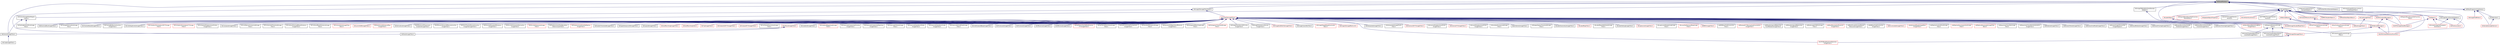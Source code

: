 digraph "itkSmartPointer.h"
{
 // LATEX_PDF_SIZE
  edge [fontname="Helvetica",fontsize="10",labelfontname="Helvetica",labelfontsize="10"];
  node [fontname="Helvetica",fontsize="10",shape=record];
  Node1 [label="itkSmartPointer.h",height=0.2,width=0.4,color="black", fillcolor="grey75", style="filled", fontcolor="black",tooltip=" "];
  Node1 -> Node2 [dir="back",color="midnightblue",fontsize="10",style="solid",fontname="Helvetica"];
  Node2 [label="itkExtractImageFilter.h",height=0.2,width=0.4,color="black", fillcolor="white", style="filled",URL="$itkExtractImageFilter_8h.html",tooltip=" "];
  Node2 -> Node3 [dir="back",color="midnightblue",fontsize="10",style="solid",fontname="Helvetica"];
  Node3 [label="itkCropImageFilter.h",height=0.2,width=0.4,color="black", fillcolor="white", style="filled",URL="$itkCropImageFilter_8h.html",tooltip=" "];
  Node1 -> Node4 [dir="back",color="midnightblue",fontsize="10",style="solid",fontname="Helvetica"];
  Node4 [label="itkImageToImageFilterDetail.h",height=0.2,width=0.4,color="black", fillcolor="white", style="filled",URL="$itkImageToImageFilterDetail_8h.html",tooltip=" "];
  Node4 -> Node5 [dir="back",color="midnightblue",fontsize="10",style="solid",fontname="Helvetica"];
  Node5 [label="itkExtractImageFilterRegion\lCopier.h",height=0.2,width=0.4,color="black", fillcolor="white", style="filled",URL="$itkExtractImageFilterRegionCopier_8h.html",tooltip=" "];
  Node5 -> Node2 [dir="back",color="midnightblue",fontsize="10",style="solid",fontname="Helvetica"];
  Node5 -> Node6 [dir="back",color="midnightblue",fontsize="10",style="solid",fontname="Helvetica"];
  Node6 [label="itkTestingExtractSliceImage\lFilter.h",height=0.2,width=0.4,color="black", fillcolor="white", style="filled",URL="$itkTestingExtractSliceImageFilter_8h.html",tooltip=" "];
  Node4 -> Node7 [dir="back",color="midnightblue",fontsize="10",style="solid",fontname="Helvetica"];
  Node7 [label="itkImageToImageFilter.h",height=0.2,width=0.4,color="red", fillcolor="white", style="filled",URL="$itkImageToImageFilter_8h.html",tooltip=" "];
  Node7 -> Node8 [dir="back",color="midnightblue",fontsize="10",style="solid",fontname="Helvetica"];
  Node8 [label="itkAccumulateImageFilter.h",height=0.2,width=0.4,color="red", fillcolor="white", style="filled",URL="$itkAccumulateImageFilter_8h.html",tooltip=" "];
  Node7 -> Node10 [dir="back",color="midnightblue",fontsize="10",style="solid",fontname="Helvetica"];
  Node10 [label="itkAttributeMorphologyBase\lImageFilter.h",height=0.2,width=0.4,color="red", fillcolor="white", style="filled",URL="$itkAttributeMorphologyBaseImageFilter_8h.html",tooltip=" "];
  Node7 -> Node13 [dir="back",color="midnightblue",fontsize="10",style="solid",fontname="Helvetica"];
  Node13 [label="itkBSplineControlPointImage\lFilter.h",height=0.2,width=0.4,color="black", fillcolor="white", style="filled",URL="$itkBSplineControlPointImageFilter_8h.html",tooltip=" "];
  Node7 -> Node14 [dir="back",color="midnightblue",fontsize="10",style="solid",fontname="Helvetica"];
  Node14 [label="itkBSplineDecompositionImage\lFilter.h",height=0.2,width=0.4,color="red", fillcolor="white", style="filled",URL="$itkBSplineDecompositionImageFilter_8h.html",tooltip=" "];
  Node7 -> Node39 [dir="back",color="midnightblue",fontsize="10",style="solid",fontname="Helvetica"];
  Node39 [label="itkBSplineResampleImageFilter\lBase.h",height=0.2,width=0.4,color="red", fillcolor="white", style="filled",URL="$itkBSplineResampleImageFilterBase_8h.html",tooltip=" "];
  Node7 -> Node45 [dir="back",color="midnightblue",fontsize="10",style="solid",fontname="Helvetica"];
  Node45 [label="itkBayesianClassifierImage\lFilter.h",height=0.2,width=0.4,color="black", fillcolor="white", style="filled",URL="$itkBayesianClassifierImageFilter_8h.html",tooltip=" "];
  Node7 -> Node46 [dir="back",color="midnightblue",fontsize="10",style="solid",fontname="Helvetica"];
  Node46 [label="itkBayesianClassifierInitialization\lImageFilter.h",height=0.2,width=0.4,color="black", fillcolor="white", style="filled",URL="$itkBayesianClassifierInitializationImageFilter_8h.html",tooltip=" "];
  Node7 -> Node47 [dir="back",color="midnightblue",fontsize="10",style="solid",fontname="Helvetica"];
  Node47 [label="itkBilateralImageFilter.h",height=0.2,width=0.4,color="black", fillcolor="white", style="filled",URL="$itkBilateralImageFilter_8h.html",tooltip=" "];
  Node7 -> Node48 [dir="back",color="midnightblue",fontsize="10",style="solid",fontname="Helvetica"];
  Node48 [label="itkBinaryFillholeImageFilter.h",height=0.2,width=0.4,color="black", fillcolor="white", style="filled",URL="$itkBinaryFillholeImageFilter_8h.html",tooltip=" "];
  Node7 -> Node49 [dir="back",color="midnightblue",fontsize="10",style="solid",fontname="Helvetica"];
  Node49 [label="itkBinaryGrindPeakImageFilter.h",height=0.2,width=0.4,color="black", fillcolor="white", style="filled",URL="$itkBinaryGrindPeakImageFilter_8h.html",tooltip=" "];
  Node7 -> Node50 [dir="back",color="midnightblue",fontsize="10",style="solid",fontname="Helvetica"];
  Node50 [label="itkBinaryImageToLevelSet\lImageAdaptor.h",height=0.2,width=0.4,color="black", fillcolor="white", style="filled",URL="$itkBinaryImageToLevelSetImageAdaptor_8h.html",tooltip=" "];
  Node7 -> Node51 [dir="back",color="midnightblue",fontsize="10",style="solid",fontname="Helvetica"];
  Node51 [label="itkBinaryMedianImageFilter.h",height=0.2,width=0.4,color="black", fillcolor="white", style="filled",URL="$itkBinaryMedianImageFilter_8h.html",tooltip=" "];
  Node7 -> Node52 [dir="back",color="midnightblue",fontsize="10",style="solid",fontname="Helvetica"];
  Node52 [label="itkBinaryPruningImageFilter.h",height=0.2,width=0.4,color="black", fillcolor="white", style="filled",URL="$itkBinaryPruningImageFilter_8h.html",tooltip=" "];
  Node7 -> Node53 [dir="back",color="midnightblue",fontsize="10",style="solid",fontname="Helvetica"];
  Node53 [label="itkBinaryReconstructionBy\lDilationImageFilter.h",height=0.2,width=0.4,color="black", fillcolor="white", style="filled",URL="$itkBinaryReconstructionByDilationImageFilter_8h.html",tooltip=" "];
  Node7 -> Node54 [dir="back",color="midnightblue",fontsize="10",style="solid",fontname="Helvetica"];
  Node54 [label="itkBinaryReconstructionBy\lErosionImageFilter.h",height=0.2,width=0.4,color="black", fillcolor="white", style="filled",URL="$itkBinaryReconstructionByErosionImageFilter_8h.html",tooltip=" "];
  Node7 -> Node55 [dir="back",color="midnightblue",fontsize="10",style="solid",fontname="Helvetica"];
  Node55 [label="itkBinaryThinningImageFilter.h",height=0.2,width=0.4,color="black", fillcolor="white", style="filled",URL="$itkBinaryThinningImageFilter_8h.html",tooltip=" "];
  Node7 -> Node56 [dir="back",color="midnightblue",fontsize="10",style="solid",fontname="Helvetica"];
  Node56 [label="itkBinomialBlurImageFilter.h",height=0.2,width=0.4,color="black", fillcolor="white", style="filled",URL="$itkBinomialBlurImageFilter_8h.html",tooltip=" "];
  Node7 -> Node57 [dir="back",color="midnightblue",fontsize="10",style="solid",fontname="Helvetica"];
  Node57 [label="itkBoxImageFilter.h",height=0.2,width=0.4,color="red", fillcolor="white", style="filled",URL="$itkBoxImageFilter_8h.html",tooltip=" "];
  Node7 -> Node109 [dir="back",color="midnightblue",fontsize="10",style="solid",fontname="Helvetica"];
  Node109 [label="itkChangeInformationImage\lFilter.h",height=0.2,width=0.4,color="black", fillcolor="white", style="filled",URL="$itkChangeInformationImageFilter_8h.html",tooltip=" "];
  Node7 -> Node110 [dir="back",color="midnightblue",fontsize="10",style="solid",fontname="Helvetica"];
  Node110 [label="itkCheckerBoardImageFilter.h",height=0.2,width=0.4,color="black", fillcolor="white", style="filled",URL="$itkCheckerBoardImageFilter_8h.html",tooltip=" "];
  Node7 -> Node111 [dir="back",color="midnightblue",fontsize="10",style="solid",fontname="Helvetica"];
  Node111 [label="itkClosingByReconstruction\lImageFilter.h",height=0.2,width=0.4,color="black", fillcolor="white", style="filled",URL="$itkClosingByReconstructionImageFilter_8h.html",tooltip=" "];
  Node7 -> Node112 [dir="back",color="midnightblue",fontsize="10",style="solid",fontname="Helvetica"];
  Node112 [label="itkCollidingFrontsImageFilter.h",height=0.2,width=0.4,color="black", fillcolor="white", style="filled",URL="$itkCollidingFrontsImageFilter_8h.html",tooltip=" "];
  Node7 -> Node113 [dir="back",color="midnightblue",fontsize="10",style="solid",fontname="Helvetica"];
  Node113 [label="itkComplexToComplex1DFFTImage\lFilter.h",height=0.2,width=0.4,color="red", fillcolor="white", style="filled",URL="$itkComplexToComplex1DFFTImageFilter_8h.html",tooltip=" "];
  Node7 -> Node116 [dir="back",color="midnightblue",fontsize="10",style="solid",fontname="Helvetica"];
  Node116 [label="itkComplexToComplexFFTImage\lFilter.h",height=0.2,width=0.4,color="red", fillcolor="white", style="filled",URL="$itkComplexToComplexFFTImageFilter_8h.html",tooltip=" "];
  Node7 -> Node119 [dir="back",color="midnightblue",fontsize="10",style="solid",fontname="Helvetica"];
  Node119 [label="itkComposeDisplacementFields\lImageFilter.h",height=0.2,width=0.4,color="black", fillcolor="white", style="filled",URL="$itkComposeDisplacementFieldsImageFilter_8h.html",tooltip=" "];
  Node7 -> Node120 [dir="back",color="midnightblue",fontsize="10",style="solid",fontname="Helvetica"];
  Node120 [label="itkComposeImageFilter.h",height=0.2,width=0.4,color="black", fillcolor="white", style="filled",URL="$itkComposeImageFilter_8h.html",tooltip=" "];
  Node7 -> Node121 [dir="back",color="midnightblue",fontsize="10",style="solid",fontname="Helvetica"];
  Node121 [label="itkConfidenceConnectedImage\lFilter.h",height=0.2,width=0.4,color="black", fillcolor="white", style="filled",URL="$itkConfidenceConnectedImageFilter_8h.html",tooltip=" "];
  Node7 -> Node122 [dir="back",color="midnightblue",fontsize="10",style="solid",fontname="Helvetica"];
  Node122 [label="itkConnectedThresholdImage\lFilter.h",height=0.2,width=0.4,color="black", fillcolor="white", style="filled",URL="$itkConnectedThresholdImageFilter_8h.html",tooltip=" "];
  Node7 -> Node123 [dir="back",color="midnightblue",fontsize="10",style="solid",fontname="Helvetica"];
  Node123 [label="itkContourDirectedMeanDistance\lImageFilter.h",height=0.2,width=0.4,color="black", fillcolor="white", style="filled",URL="$itkContourDirectedMeanDistanceImageFilter_8h.html",tooltip=" "];
  Node7 -> Node124 [dir="back",color="midnightblue",fontsize="10",style="solid",fontname="Helvetica"];
  Node124 [label="itkContourMeanDistanceImage\lFilter.h",height=0.2,width=0.4,color="black", fillcolor="white", style="filled",URL="$itkContourMeanDistanceImageFilter_8h.html",tooltip=" "];
  Node7 -> Node125 [dir="back",color="midnightblue",fontsize="10",style="solid",fontname="Helvetica"];
  Node125 [label="itkConvolutionImageFilter\lBase.h",height=0.2,width=0.4,color="red", fillcolor="white", style="filled",URL="$itkConvolutionImageFilterBase_8h.html",tooltip=" "];
  Node7 -> Node139 [dir="back",color="midnightblue",fontsize="10",style="solid",fontname="Helvetica"];
  Node139 [label="itkCyclicShiftImageFilter.h",height=0.2,width=0.4,color="red", fillcolor="white", style="filled",URL="$itkCyclicShiftImageFilter_8h.html",tooltip=" "];
  Node7 -> Node141 [dir="back",color="midnightblue",fontsize="10",style="solid",fontname="Helvetica"];
  Node141 [label="itkDanielssonDistanceMap\lImageFilter.h",height=0.2,width=0.4,color="red", fillcolor="white", style="filled",URL="$itkDanielssonDistanceMapImageFilter_8h.html",tooltip=" "];
  Node7 -> Node145 [dir="back",color="midnightblue",fontsize="10",style="solid",fontname="Helvetica"];
  Node145 [label="itkDerivativeImageFilter.h",height=0.2,width=0.4,color="black", fillcolor="white", style="filled",URL="$itkDerivativeImageFilter_8h.html",tooltip=" "];
  Node7 -> Node146 [dir="back",color="midnightblue",fontsize="10",style="solid",fontname="Helvetica"];
  Node146 [label="itkDifferenceOfGaussians\lGradientImageFilter.h",height=0.2,width=0.4,color="black", fillcolor="white", style="filled",URL="$itkDifferenceOfGaussiansGradientImageFilter_8h.html",tooltip=" "];
  Node7 -> Node147 [dir="back",color="midnightblue",fontsize="10",style="solid",fontname="Helvetica"];
  Node147 [label="itkDiffusionTensor3DReconstruction\lImageFilter.h",height=0.2,width=0.4,color="black", fillcolor="white", style="filled",URL="$itkDiffusionTensor3DReconstructionImageFilter_8h.html",tooltip=" "];
  Node7 -> Node18 [dir="back",color="midnightblue",fontsize="10",style="solid",fontname="Helvetica"];
  Node18 [label="itkDirectFourierReconstruction\lImageToImageFilter.h",height=0.2,width=0.4,color="black", fillcolor="white", style="filled",URL="$itkDirectFourierReconstructionImageToImageFilter_8h.html",tooltip=" "];
  Node7 -> Node148 [dir="back",color="midnightblue",fontsize="10",style="solid",fontname="Helvetica"];
  Node148 [label="itkDirectedHausdorffDistance\lImageFilter.h",height=0.2,width=0.4,color="black", fillcolor="white", style="filled",URL="$itkDirectedHausdorffDistanceImageFilter_8h.html",tooltip=" "];
  Node7 -> Node149 [dir="back",color="midnightblue",fontsize="10",style="solid",fontname="Helvetica"];
  Node149 [label="itkDiscreteGaussianDerivative\lImageFilter.h",height=0.2,width=0.4,color="black", fillcolor="white", style="filled",URL="$itkDiscreteGaussianDerivativeImageFilter_8h.html",tooltip=" "];
  Node7 -> Node150 [dir="back",color="midnightblue",fontsize="10",style="solid",fontname="Helvetica"];
  Node150 [label="itkDiscreteGaussianImage\lFilter.h",height=0.2,width=0.4,color="red", fillcolor="white", style="filled",URL="$itkDiscreteGaussianImageFilter_8h.html",tooltip=" "];
  Node7 -> Node153 [dir="back",color="midnightblue",fontsize="10",style="solid",fontname="Helvetica"];
  Node153 [label="itkDisplacementFieldJacobian\lDeterminantFilter.h",height=0.2,width=0.4,color="black", fillcolor="white", style="filled",URL="$itkDisplacementFieldJacobianDeterminantFilter_8h.html",tooltip=" "];
  Node7 -> Node154 [dir="back",color="midnightblue",fontsize="10",style="solid",fontname="Helvetica"];
  Node154 [label="itkDisplacementFieldToBSpline\lImageFilter.h",height=0.2,width=0.4,color="red", fillcolor="white", style="filled",URL="$itkDisplacementFieldToBSplineImageFilter_8h.html",tooltip=" "];
  Node7 -> Node158 [dir="back",color="midnightblue",fontsize="10",style="solid",fontname="Helvetica"];
  Node158 [label="itkDoubleThresholdImageFilter.h",height=0.2,width=0.4,color="black", fillcolor="white", style="filled",URL="$itkDoubleThresholdImageFilter_8h.html",tooltip=" "];
  Node7 -> Node159 [dir="back",color="midnightblue",fontsize="10",style="solid",fontname="Helvetica"];
  Node159 [label="itkEigenAnalysis2DImageFilter.h",height=0.2,width=0.4,color="black", fillcolor="white", style="filled",URL="$itkEigenAnalysis2DImageFilter_8h.html",tooltip=" "];
  Node7 -> Node160 [dir="back",color="midnightblue",fontsize="10",style="solid",fontname="Helvetica"];
  Node160 [label="itkExpandImageFilter.h",height=0.2,width=0.4,color="black", fillcolor="white", style="filled",URL="$itkExpandImageFilter_8h.html",tooltip=" "];
  Node7 -> Node161 [dir="back",color="midnightblue",fontsize="10",style="solid",fontname="Helvetica"];
  Node161 [label="itkFastChamferDistanceImage\lFilter.h",height=0.2,width=0.4,color="red", fillcolor="white", style="filled",URL="$itkFastChamferDistanceImageFilter_8h.html",tooltip=" "];
  Node7 -> Node166 [dir="back",color="midnightblue",fontsize="10",style="solid",fontname="Helvetica"];
  Node166 [label="itkFastMarchingImageFilter.h",height=0.2,width=0.4,color="red", fillcolor="white", style="filled",URL="$itkFastMarchingImageFilter_8h.html",tooltip=" "];
  Node7 -> Node172 [dir="back",color="midnightblue",fontsize="10",style="solid",fontname="Helvetica"];
  Node172 [label="itkFastMarchingTraits.h",height=0.2,width=0.4,color="red", fillcolor="white", style="filled",URL="$itkFastMarchingTraits_8h.html",tooltip=" "];
  Node7 -> Node183 [dir="back",color="midnightblue",fontsize="10",style="solid",fontname="Helvetica"];
  Node183 [label="itkFlipImageFilter.h",height=0.2,width=0.4,color="red", fillcolor="white", style="filled",URL="$itkFlipImageFilter_8h.html",tooltip=" "];
  Node7 -> Node185 [dir="back",color="midnightblue",fontsize="10",style="solid",fontname="Helvetica"];
  Node185 [label="itkForward1DFFTImageFilter.h",height=0.2,width=0.4,color="red", fillcolor="white", style="filled",URL="$itkForward1DFFTImageFilter_8h.html",tooltip=" "];
  Node7 -> Node188 [dir="back",color="midnightblue",fontsize="10",style="solid",fontname="Helvetica"];
  Node188 [label="itkForwardFFTImageFilter.h",height=0.2,width=0.4,color="red", fillcolor="white", style="filled",URL="$itkForwardFFTImageFilter_8h.html",tooltip=" "];
  Node7 -> Node191 [dir="back",color="midnightblue",fontsize="10",style="solid",fontname="Helvetica"];
  Node191 [label="itkFullToHalfHermitianImage\lFilter.h",height=0.2,width=0.4,color="black", fillcolor="white", style="filled",URL="$itkFullToHalfHermitianImageFilter_8h.html",tooltip=" "];
  Node7 -> Node192 [dir="back",color="midnightblue",fontsize="10",style="solid",fontname="Helvetica"];
  Node192 [label="itkGPUImageToImageFilter.h",height=0.2,width=0.4,color="red", fillcolor="white", style="filled",URL="$itkGPUImageToImageFilter_8h.html",tooltip=" "];
  Node192 -> Node204 [dir="back",color="midnightblue",fontsize="10",style="solid",fontname="Helvetica"];
  Node204 [label="itkGPUNeighborhoodOperator\lImageFilter.h",height=0.2,width=0.4,color="red", fillcolor="white", style="filled",URL="$itkGPUNeighborhoodOperatorImageFilter_8h.html",tooltip=" "];
  Node7 -> Node204 [dir="back",color="midnightblue",fontsize="10",style="solid",fontname="Helvetica"];
  Node7 -> Node205 [dir="back",color="midnightblue",fontsize="10",style="solid",fontname="Helvetica"];
  Node205 [label="itkGradientImageFilter.h",height=0.2,width=0.4,color="black", fillcolor="white", style="filled",URL="$itkGradientImageFilter_8h.html",tooltip=" "];
  Node7 -> Node206 [dir="back",color="midnightblue",fontsize="10",style="solid",fontname="Helvetica"];
  Node206 [label="itkGradientMagnitudeImage\lFilter.h",height=0.2,width=0.4,color="red", fillcolor="white", style="filled",URL="$itkGradientMagnitudeImageFilter_8h.html",tooltip=" "];
  Node7 -> Node208 [dir="back",color="midnightblue",fontsize="10",style="solid",fontname="Helvetica"];
  Node208 [label="itkGrayscaleConnectedClosing\lImageFilter.h",height=0.2,width=0.4,color="black", fillcolor="white", style="filled",URL="$itkGrayscaleConnectedClosingImageFilter_8h.html",tooltip=" "];
  Node7 -> Node209 [dir="back",color="midnightblue",fontsize="10",style="solid",fontname="Helvetica"];
  Node209 [label="itkGrayscaleConnectedOpening\lImageFilter.h",height=0.2,width=0.4,color="black", fillcolor="white", style="filled",URL="$itkGrayscaleConnectedOpeningImageFilter_8h.html",tooltip=" "];
  Node7 -> Node210 [dir="back",color="midnightblue",fontsize="10",style="solid",fontname="Helvetica"];
  Node210 [label="itkGrayscaleFillholeImage\lFilter.h",height=0.2,width=0.4,color="black", fillcolor="white", style="filled",URL="$itkGrayscaleFillholeImageFilter_8h.html",tooltip=" "];
  Node7 -> Node211 [dir="back",color="midnightblue",fontsize="10",style="solid",fontname="Helvetica"];
  Node211 [label="itkGrayscaleGeodesicDilate\lImageFilter.h",height=0.2,width=0.4,color="black", fillcolor="white", style="filled",URL="$itkGrayscaleGeodesicDilateImageFilter_8h.html",tooltip=" "];
  Node7 -> Node212 [dir="back",color="midnightblue",fontsize="10",style="solid",fontname="Helvetica"];
  Node212 [label="itkGrayscaleGeodesicErode\lImageFilter.h",height=0.2,width=0.4,color="black", fillcolor="white", style="filled",URL="$itkGrayscaleGeodesicErodeImageFilter_8h.html",tooltip=" "];
  Node7 -> Node213 [dir="back",color="midnightblue",fontsize="10",style="solid",fontname="Helvetica"];
  Node213 [label="itkGrayscaleGrindPeakImage\lFilter.h",height=0.2,width=0.4,color="black", fillcolor="white", style="filled",URL="$itkGrayscaleGrindPeakImageFilter_8h.html",tooltip=" "];
  Node7 -> Node214 [dir="back",color="midnightblue",fontsize="10",style="solid",fontname="Helvetica"];
  Node214 [label="itkGridForwardWarpImageFilter.h",height=0.2,width=0.4,color="black", fillcolor="white", style="filled",URL="$itkGridForwardWarpImageFilter_8h.html",tooltip=" "];
  Node7 -> Node215 [dir="back",color="midnightblue",fontsize="10",style="solid",fontname="Helvetica"];
  Node215 [label="itkHConcaveImageFilter.h",height=0.2,width=0.4,color="black", fillcolor="white", style="filled",URL="$itkHConcaveImageFilter_8h.html",tooltip=" "];
  Node7 -> Node216 [dir="back",color="midnightblue",fontsize="10",style="solid",fontname="Helvetica"];
  Node216 [label="itkHConvexImageFilter.h",height=0.2,width=0.4,color="black", fillcolor="white", style="filled",URL="$itkHConvexImageFilter_8h.html",tooltip=" "];
  Node7 -> Node217 [dir="back",color="midnightblue",fontsize="10",style="solid",fontname="Helvetica"];
  Node217 [label="itkHMaximaImageFilter.h",height=0.2,width=0.4,color="black", fillcolor="white", style="filled",URL="$itkHMaximaImageFilter_8h.html",tooltip=" "];
  Node7 -> Node218 [dir="back",color="midnightblue",fontsize="10",style="solid",fontname="Helvetica"];
  Node218 [label="itkHMinimaImageFilter.h",height=0.2,width=0.4,color="black", fillcolor="white", style="filled",URL="$itkHMinimaImageFilter_8h.html",tooltip=" "];
  Node7 -> Node219 [dir="back",color="midnightblue",fontsize="10",style="solid",fontname="Helvetica"];
  Node219 [label="itkHalfHermitianToRealInverse\lFFTImageFilter.h",height=0.2,width=0.4,color="red", fillcolor="white", style="filled",URL="$itkHalfHermitianToRealInverseFFTImageFilter_8h.html",tooltip=" "];
  Node7 -> Node222 [dir="back",color="midnightblue",fontsize="10",style="solid",fontname="Helvetica"];
  Node222 [label="itkHalfToFullHermitianImage\lFilter.h",height=0.2,width=0.4,color="black", fillcolor="white", style="filled",URL="$itkHalfToFullHermitianImageFilter_8h.html",tooltip=" "];
  Node7 -> Node223 [dir="back",color="midnightblue",fontsize="10",style="solid",fontname="Helvetica"];
  Node223 [label="itkHardConnectedComponent\lImageFilter.h",height=0.2,width=0.4,color="black", fillcolor="white", style="filled",URL="$itkHardConnectedComponentImageFilter_8h.html",tooltip=" "];
  Node7 -> Node224 [dir="back",color="midnightblue",fontsize="10",style="solid",fontname="Helvetica"];
  Node224 [label="itkHausdorffDistanceImage\lFilter.h",height=0.2,width=0.4,color="black", fillcolor="white", style="filled",URL="$itkHausdorffDistanceImageFilter_8h.html",tooltip=" "];
  Node7 -> Node225 [dir="back",color="midnightblue",fontsize="10",style="solid",fontname="Helvetica"];
  Node225 [label="itkHessianToObjectnessMeasure\lImageFilter.h",height=0.2,width=0.4,color="black", fillcolor="white", style="filled",URL="$itkHessianToObjectnessMeasureImageFilter_8h.html",tooltip=" "];
  Node7 -> Node226 [dir="back",color="midnightblue",fontsize="10",style="solid",fontname="Helvetica"];
  Node226 [label="itkHistogramMatchingImage\lFilter.h",height=0.2,width=0.4,color="black", fillcolor="white", style="filled",URL="$itkHistogramMatchingImageFilter_8h.html",tooltip=" "];
  Node7 -> Node227 [dir="back",color="midnightblue",fontsize="10",style="solid",fontname="Helvetica"];
  Node227 [label="itkHistogramThresholdImage\lFilter.h",height=0.2,width=0.4,color="red", fillcolor="white", style="filled",URL="$itkHistogramThresholdImageFilter_8h.html",tooltip=" "];
  Node7 -> Node240 [dir="back",color="midnightblue",fontsize="10",style="solid",fontname="Helvetica"];
  Node240 [label="itkHoughTransform2DCircles\lImageFilter.h",height=0.2,width=0.4,color="black", fillcolor="white", style="filled",URL="$itkHoughTransform2DCirclesImageFilter_8h.html",tooltip=" "];
  Node7 -> Node241 [dir="back",color="midnightblue",fontsize="10",style="solid",fontname="Helvetica"];
  Node241 [label="itkHoughTransform2DLines\lImageFilter.h",height=0.2,width=0.4,color="black", fillcolor="white", style="filled",URL="$itkHoughTransform2DLinesImageFilter_8h.html",tooltip=" "];
  Node7 -> Node242 [dir="back",color="midnightblue",fontsize="10",style="solid",fontname="Helvetica"];
  Node242 [label="itkImageAndPathToImageFilter.h",height=0.2,width=0.4,color="red", fillcolor="white", style="filled",URL="$itkImageAndPathToImageFilter_8h.html",tooltip=" "];
  Node7 -> Node244 [dir="back",color="midnightblue",fontsize="10",style="solid",fontname="Helvetica"];
  Node244 [label="itkImageClassifierFilter.h",height=0.2,width=0.4,color="black", fillcolor="white", style="filled",URL="$itkImageClassifierFilter_8h.html",tooltip=" "];
  Node7 -> Node245 [dir="back",color="midnightblue",fontsize="10",style="solid",fontname="Helvetica"];
  Node245 [label="itkImageShapeModelEstimator\lBase.h",height=0.2,width=0.4,color="red", fillcolor="white", style="filled",URL="$itkImageShapeModelEstimatorBase_8h.html",tooltip=" "];
  Node7 -> Node248 [dir="back",color="midnightblue",fontsize="10",style="solid",fontname="Helvetica"];
  Node248 [label="itkImageToImageMetricv4.h",height=0.2,width=0.4,color="red", fillcolor="white", style="filled",URL="$itkImageToImageMetricv4_8h.html",tooltip=" "];
  Node7 -> Node259 [dir="back",color="midnightblue",fontsize="10",style="solid",fontname="Helvetica"];
  Node259 [label="itkInPlaceImageFilter.h",height=0.2,width=0.4,color="red", fillcolor="white", style="filled",URL="$itkInPlaceImageFilter_8h.html",tooltip=" "];
  Node259 -> Node2 [dir="back",color="midnightblue",fontsize="10",style="solid",fontname="Helvetica"];
  Node259 -> Node340 [dir="back",color="midnightblue",fontsize="10",style="solid",fontname="Helvetica"];
  Node340 [label="itkPasteImageFilter.h",height=0.2,width=0.4,color="black", fillcolor="white", style="filled",URL="$itkPasteImageFilter_8h.html",tooltip=" "];
  Node7 -> Node434 [dir="back",color="midnightblue",fontsize="10",style="solid",fontname="Helvetica"];
  Node434 [label="itkInterpolateImageFilter.h",height=0.2,width=0.4,color="black", fillcolor="white", style="filled",URL="$itkInterpolateImageFilter_8h.html",tooltip=" "];
  Node7 -> Node38 [dir="back",color="midnightblue",fontsize="10",style="solid",fontname="Helvetica"];
  Node38 [label="itkInterpolateImagePoints\lFilter.h",height=0.2,width=0.4,color="black", fillcolor="white", style="filled",URL="$itkInterpolateImagePointsFilter_8h.html",tooltip=" "];
  Node7 -> Node435 [dir="back",color="midnightblue",fontsize="10",style="solid",fontname="Helvetica"];
  Node435 [label="itkInverse1DFFTImageFilter.h",height=0.2,width=0.4,color="red", fillcolor="white", style="filled",URL="$itkInverse1DFFTImageFilter_8h.html",tooltip=" "];
  Node7 -> Node438 [dir="back",color="midnightblue",fontsize="10",style="solid",fontname="Helvetica"];
  Node438 [label="itkInverseDisplacementField\lImageFilter.h",height=0.2,width=0.4,color="black", fillcolor="white", style="filled",URL="$itkInverseDisplacementFieldImageFilter_8h.html",tooltip=" "];
  Node7 -> Node439 [dir="back",color="midnightblue",fontsize="10",style="solid",fontname="Helvetica"];
  Node439 [label="itkInverseFFTImageFilter.h",height=0.2,width=0.4,color="red", fillcolor="white", style="filled",URL="$itkInverseFFTImageFilter_8h.html",tooltip=" "];
  Node7 -> Node442 [dir="back",color="midnightblue",fontsize="10",style="solid",fontname="Helvetica"];
  Node442 [label="itkInvertDisplacementField\lImageFilter.h",height=0.2,width=0.4,color="black", fillcolor="white", style="filled",URL="$itkInvertDisplacementFieldImageFilter_8h.html",tooltip=" "];
  Node7 -> Node443 [dir="back",color="midnightblue",fontsize="10",style="solid",fontname="Helvetica"];
  Node443 [label="itkIsoContourDistanceImage\lFilter.h",height=0.2,width=0.4,color="red", fillcolor="white", style="filled",URL="$itkIsoContourDistanceImageFilter_8h.html",tooltip=" "];
  Node7 -> Node444 [dir="back",color="midnightblue",fontsize="10",style="solid",fontname="Helvetica"];
  Node444 [label="itkIsolatedConnectedImage\lFilter.h",height=0.2,width=0.4,color="black", fillcolor="white", style="filled",URL="$itkIsolatedConnectedImageFilter_8h.html",tooltip=" "];
  Node7 -> Node445 [dir="back",color="midnightblue",fontsize="10",style="solid",fontname="Helvetica"];
  Node445 [label="itkJoinSeriesImageFilter.h",height=0.2,width=0.4,color="black", fillcolor="white", style="filled",URL="$itkJoinSeriesImageFilter_8h.html",tooltip=" "];
  Node7 -> Node446 [dir="back",color="midnightblue",fontsize="10",style="solid",fontname="Helvetica"];
  Node446 [label="itkKappaSigmaThresholdImage\lFilter.h",height=0.2,width=0.4,color="black", fillcolor="white", style="filled",URL="$itkKappaSigmaThresholdImageFilter_8h.html",tooltip=" "];
  Node7 -> Node447 [dir="back",color="midnightblue",fontsize="10",style="solid",fontname="Helvetica"];
  Node447 [label="itkLabelGeometryImageFilter.h",height=0.2,width=0.4,color="black", fillcolor="white", style="filled",URL="$itkLabelGeometryImageFilter_8h.html",tooltip=" "];
  Node7 -> Node448 [dir="back",color="midnightblue",fontsize="10",style="solid",fontname="Helvetica"];
  Node448 [label="itkLabelImageToLabelMapFilter.h",height=0.2,width=0.4,color="red", fillcolor="white", style="filled",URL="$itkLabelImageToLabelMapFilter_8h.html",tooltip=" "];
  Node7 -> Node461 [dir="back",color="midnightblue",fontsize="10",style="solid",fontname="Helvetica"];
  Node461 [label="itkLabelMapFilter.h",height=0.2,width=0.4,color="red", fillcolor="white", style="filled",URL="$itkLabelMapFilter_8h.html",tooltip=" "];
  Node7 -> Node507 [dir="back",color="midnightblue",fontsize="10",style="solid",fontname="Helvetica"];
  Node507 [label="itkLabelMapToAttributeImage\lFilter.h",height=0.2,width=0.4,color="black", fillcolor="white", style="filled",URL="$itkLabelMapToAttributeImageFilter_8h.html",tooltip=" "];
  Node7 -> Node508 [dir="back",color="midnightblue",fontsize="10",style="solid",fontname="Helvetica"];
  Node508 [label="itkLabelVotingImageFilter.h",height=0.2,width=0.4,color="black", fillcolor="white", style="filled",URL="$itkLabelVotingImageFilter_8h.html",tooltip=" "];
  Node7 -> Node509 [dir="back",color="midnightblue",fontsize="10",style="solid",fontname="Helvetica"];
  Node509 [label="itkLaplacianImageFilter.h",height=0.2,width=0.4,color="red", fillcolor="white", style="filled",URL="$itkLaplacianImageFilter_8h.html",tooltip=" "];
  Node7 -> Node511 [dir="back",color="midnightblue",fontsize="10",style="solid",fontname="Helvetica"];
  Node511 [label="itkLaplacianSharpeningImage\lFilter.h",height=0.2,width=0.4,color="black", fillcolor="white", style="filled",URL="$itkLaplacianSharpeningImageFilter_8h.html",tooltip=" "];
  Node7 -> Node512 [dir="back",color="midnightblue",fontsize="10",style="solid",fontname="Helvetica"];
  Node512 [label="itkLevelSetDomainMapImage\lFilter.h",height=0.2,width=0.4,color="red", fillcolor="white", style="filled",URL="$itkLevelSetDomainMapImageFilter_8h.html",tooltip=" "];
  Node7 -> Node515 [dir="back",color="midnightblue",fontsize="10",style="solid",fontname="Helvetica"];
  Node515 [label="itkMRFImageFilter.h",height=0.2,width=0.4,color="red", fillcolor="white", style="filled",URL="$itkMRFImageFilter_8h.html",tooltip=" "];
  Node7 -> Node517 [dir="back",color="midnightblue",fontsize="10",style="solid",fontname="Helvetica"];
  Node517 [label="itkMRIBiasFieldCorrection\lFilter.h",height=0.2,width=0.4,color="black", fillcolor="white", style="filled",URL="$itkMRIBiasFieldCorrectionFilter_8h.html",tooltip=" "];
  Node7 -> Node518 [dir="back",color="midnightblue",fontsize="10",style="solid",fontname="Helvetica"];
  Node518 [label="itkMaskedFFTNormalizedCorrelation\lImageFilter.h",height=0.2,width=0.4,color="red", fillcolor="white", style="filled",URL="$itkMaskedFFTNormalizedCorrelationImageFilter_8h.html",tooltip=" "];
  Node7 -> Node520 [dir="back",color="midnightblue",fontsize="10",style="solid",fontname="Helvetica"];
  Node520 [label="itkMorphologicalWatershed\lFromMarkersImageFilter.h",height=0.2,width=0.4,color="black", fillcolor="white", style="filled",URL="$itkMorphologicalWatershedFromMarkersImageFilter_8h.html",tooltip=" "];
  Node7 -> Node521 [dir="back",color="midnightblue",fontsize="10",style="solid",fontname="Helvetica"];
  Node521 [label="itkMorphologicalWatershed\lImageFilter.h",height=0.2,width=0.4,color="black", fillcolor="white", style="filled",URL="$itkMorphologicalWatershedImageFilter_8h.html",tooltip=" "];
  Node7 -> Node522 [dir="back",color="midnightblue",fontsize="10",style="solid",fontname="Helvetica"];
  Node522 [label="itkMultiLabelSTAPLEImage\lFilter.h",height=0.2,width=0.4,color="black", fillcolor="white", style="filled",URL="$itkMultiLabelSTAPLEImageFilter_8h.html",tooltip=" "];
  Node7 -> Node523 [dir="back",color="midnightblue",fontsize="10",style="solid",fontname="Helvetica"];
  Node523 [label="itkMultiResolutionPyramid\lImageFilter.h",height=0.2,width=0.4,color="red", fillcolor="white", style="filled",URL="$itkMultiResolutionPyramidImageFilter_8h.html",tooltip=" "];
  Node7 -> Node356 [dir="back",color="midnightblue",fontsize="10",style="solid",fontname="Helvetica"];
  Node356 [label="itkMultiScaleHessianBased\lMeasureImageFilter.h",height=0.2,width=0.4,color="black", fillcolor="white", style="filled",URL="$itkMultiScaleHessianBasedMeasureImageFilter_8h.html",tooltip=" "];
  Node7 -> Node525 [dir="back",color="midnightblue",fontsize="10",style="solid",fontname="Helvetica"];
  Node525 [label="itkN4BiasFieldCorrection\lImageFilter.h",height=0.2,width=0.4,color="black", fillcolor="white", style="filled",URL="$itkN4BiasFieldCorrectionImageFilter_8h.html",tooltip=" "];
  Node7 -> Node543 [dir="back",color="midnightblue",fontsize="10",style="solid",fontname="Helvetica"];
  Node543 [label="itkPatchBasedDenoisingBase\lImageFilter.h",height=0.2,width=0.4,color="red", fillcolor="white", style="filled",URL="$itkPatchBasedDenoisingBaseImageFilter_8h.html",tooltip=" "];
  Node7 -> Node566 [dir="back",color="midnightblue",fontsize="10",style="solid",fontname="Helvetica"];
  Node566 [label="itkRegionOfInterestImage\lFilter.h",height=0.2,width=0.4,color="black", fillcolor="white", style="filled",URL="$itkRegionOfInterestImageFilter_8h.html",tooltip=" "];
  Node566 -> Node331 [dir="back",color="midnightblue",fontsize="10",style="solid",fontname="Helvetica"];
  Node331 [label="itkScalarChanAndVeseDense\lLevelSetImageFilter.h",height=0.2,width=0.4,color="black", fillcolor="white", style="filled",URL="$itkScalarChanAndVeseDenseLevelSetImageFilter_8h.html",tooltip=" "];
  Node566 -> Node318 [dir="back",color="midnightblue",fontsize="10",style="solid",fontname="Helvetica"];
  Node318 [label="itkScalarChanAndVeseSparse\lLevelSetImageFilter.h",height=0.2,width=0.4,color="black", fillcolor="white", style="filled",URL="$itkScalarChanAndVeseSparseLevelSetImageFilter_8h.html",tooltip=" "];
  Node566 -> Node567 [dir="back",color="midnightblue",fontsize="10",style="solid",fontname="Helvetica"];
  Node567 [label="itkScalarImageKmeansImage\lFilter.h",height=0.2,width=0.4,color="black", fillcolor="white", style="filled",URL="$itkScalarImageKmeansImageFilter_8h.html",tooltip=" "];
  Node1 -> Node621 [dir="back",color="midnightblue",fontsize="10",style="solid",fontname="Helvetica"];
  Node621 [label="itkImageToListSampleAdaptor.h",height=0.2,width=0.4,color="black", fillcolor="white", style="filled",URL="$itkImageToListSampleAdaptor_8h.html",tooltip=" "];
  Node621 -> Node567 [dir="back",color="midnightblue",fontsize="10",style="solid",fontname="Helvetica"];
  Node621 -> Node622 [dir="back",color="midnightblue",fontsize="10",style="solid",fontname="Helvetica"];
  Node622 [label="itkScalarImageToHistogram\lGenerator.h",height=0.2,width=0.4,color="red", fillcolor="white", style="filled",URL="$itkScalarImageToHistogramGenerator_8h.html",tooltip=" "];
  Node1 -> Node623 [dir="back",color="midnightblue",fontsize="10",style="solid",fontname="Helvetica"];
  Node623 [label="itkImageToNeighborhoodSample\lAdaptor.h",height=0.2,width=0.4,color="black", fillcolor="white", style="filled",URL="$itkImageToNeighborhoodSampleAdaptor_8h.html",tooltip=" "];
  Node623 -> Node543 [dir="back",color="midnightblue",fontsize="10",style="solid",fontname="Helvetica"];
  Node1 -> Node624 [dir="back",color="midnightblue",fontsize="10",style="solid",fontname="Helvetica"];
  Node624 [label="itkLightObject.h",height=0.2,width=0.4,color="black", fillcolor="white", style="filled",URL="$itkLightObject_8h.html",tooltip=" "];
  Node624 -> Node625 [dir="back",color="midnightblue",fontsize="10",style="solid",fontname="Helvetica"];
  Node625 [label="itkCellInterfaceVisitor.h",height=0.2,width=0.4,color="red", fillcolor="white", style="filled",URL="$itkCellInterfaceVisitor_8h.html",tooltip=" "];
  Node624 -> Node726 [dir="back",color="midnightblue",fontsize="10",style="solid",fontname="Helvetica"];
  Node726 [label="itkFFTWFFTImageFilterInit\lFactory.h",height=0.2,width=0.4,color="black", fillcolor="white", style="filled",URL="$itkFFTWFFTImageFilterInitFactory_8h.html",tooltip=" "];
  Node624 -> Node727 [dir="back",color="midnightblue",fontsize="10",style="solid",fontname="Helvetica"];
  Node727 [label="itkFiniteDifferenceFunction.h",height=0.2,width=0.4,color="red", fillcolor="white", style="filled",URL="$itkFiniteDifferenceFunction_8h.html",tooltip=" "];
  Node727 -> Node741 [dir="back",color="midnightblue",fontsize="10",style="solid",fontname="Helvetica"];
  Node741 [label="itkGPUFiniteDifferenceFunction.h",height=0.2,width=0.4,color="red", fillcolor="white", style="filled",URL="$itkGPUFiniteDifferenceFunction_8h.html",tooltip=" "];
  Node624 -> Node756 [dir="back",color="midnightblue",fontsize="10",style="solid",fontname="Helvetica"];
  Node756 [label="itkGPUContextManager.h",height=0.2,width=0.4,color="red", fillcolor="white", style="filled",URL="$itkGPUContextManager_8h.html",tooltip=" "];
  Node756 -> Node758 [dir="back",color="midnightblue",fontsize="10",style="solid",fontname="Helvetica"];
  Node758 [label="itkGPUImageDataManager.h",height=0.2,width=0.4,color="red", fillcolor="white", style="filled",URL="$itkGPUImageDataManager_8h.html",tooltip=" "];
  Node756 -> Node760 [dir="back",color="midnightblue",fontsize="10",style="solid",fontname="Helvetica"];
  Node760 [label="itkGPUKernelManager.h",height=0.2,width=0.4,color="red", fillcolor="white", style="filled",URL="$itkGPUKernelManager_8h.html",tooltip=" "];
  Node760 -> Node741 [dir="back",color="midnightblue",fontsize="10",style="solid",fontname="Helvetica"];
  Node760 -> Node192 [dir="back",color="midnightblue",fontsize="10",style="solid",fontname="Helvetica"];
  Node624 -> Node741 [dir="back",color="midnightblue",fontsize="10",style="solid",fontname="Helvetica"];
  Node624 -> Node758 [dir="back",color="midnightblue",fontsize="10",style="solid",fontname="Helvetica"];
  Node624 -> Node760 [dir="back",color="midnightblue",fontsize="10",style="solid",fontname="Helvetica"];
  Node624 -> Node763 [dir="back",color="midnightblue",fontsize="10",style="solid",fontname="Helvetica"];
  Node763 [label="itkLabelObject.h",height=0.2,width=0.4,color="red", fillcolor="white", style="filled",URL="$itkLabelObject_8h.html",tooltip=" "];
  Node763 -> Node448 [dir="back",color="midnightblue",fontsize="10",style="solid",fontname="Helvetica"];
  Node624 -> Node772 [dir="back",color="midnightblue",fontsize="10",style="solid",fontname="Helvetica"];
  Node772 [label="itkMRCHeaderObject.h",height=0.2,width=0.4,color="red", fillcolor="white", style="filled",URL="$itkMRCHeaderObject_8h.html",tooltip=" "];
  Node624 -> Node774 [dir="back",color="midnightblue",fontsize="10",style="solid",fontname="Helvetica"];
  Node774 [label="itkMetaDataObjectBase.h",height=0.2,width=0.4,color="red", fillcolor="white", style="filled",URL="$itkMetaDataObjectBase_8h.html",tooltip=" "];
  Node624 -> Node1446 [dir="back",color="midnightblue",fontsize="10",style="solid",fontname="Helvetica"];
  Node1446 [label="itkNarrowBand.h",height=0.2,width=0.4,color="red", fillcolor="white", style="filled",URL="$itkNarrowBand_8h.html",tooltip=" "];
  Node1446 -> Node161 [dir="back",color="midnightblue",fontsize="10",style="solid",fontname="Helvetica"];
  Node1446 -> Node443 [dir="back",color="midnightblue",fontsize="10",style="solid",fontname="Helvetica"];
  Node624 -> Node780 [dir="back",color="midnightblue",fontsize="10",style="solid",fontname="Helvetica"];
  Node780 [label="itkObject.h",height=0.2,width=0.4,color="red", fillcolor="white", style="filled",URL="$itkObject_8h.html",tooltip=" "];
  Node780 -> Node758 [dir="back",color="midnightblue",fontsize="10",style="solid",fontname="Helvetica"];
  Node780 -> Node1297 [dir="back",color="midnightblue",fontsize="10",style="solid",fontname="Helvetica"];
  Node1297 [label="itkPointsLocator.h",height=0.2,width=0.4,color="red", fillcolor="white", style="filled",URL="$itkPointsLocator_8h.html",tooltip=" "];
  Node780 -> Node622 [dir="back",color="midnightblue",fontsize="10",style="solid",fontname="Helvetica"];
  Node624 -> Node1043 [dir="back",color="midnightblue",fontsize="10",style="solid",fontname="Helvetica"];
  Node1043 [label="itkRegionBasedLevelSetFunction\lData.h",height=0.2,width=0.4,color="red", fillcolor="white", style="filled",URL="$itkRegionBasedLevelSetFunctionData_8h.html",tooltip=" "];
  Node624 -> Node1045 [dir="back",color="midnightblue",fontsize="10",style="solid",fontname="Helvetica"];
  Node1045 [label="itkRegionBasedLevelSetFunction\lSharedData.h",height=0.2,width=0.4,color="red", fillcolor="white", style="filled",URL="$itkRegionBasedLevelSetFunctionSharedData_8h.html",tooltip=" "];
  Node624 -> Node1477 [dir="back",color="midnightblue",fontsize="10",style="solid",fontname="Helvetica"];
  Node1477 [label="itkSpatialObjectProperty.h",height=0.2,width=0.4,color="red", fillcolor="white", style="filled",URL="$itkSpatialObjectProperty_8h.html",tooltip=" "];
  Node624 -> Node1559 [dir="back",color="midnightblue",fontsize="10",style="solid",fontname="Helvetica"];
  Node1559 [label="itkVnlFFTImageFilterInit\lFactory.h",height=0.2,width=0.4,color="black", fillcolor="white", style="filled",URL="$itkVnlFFTImageFilterInitFactory_8h.html",tooltip=" "];
  Node1 -> Node1560 [dir="back",color="midnightblue",fontsize="10",style="solid",fontname="Helvetica"];
  Node1560 [label="itkMetaProgrammingLibrary.h",height=0.2,width=0.4,color="black", fillcolor="white", style="filled",URL="$itkMetaProgrammingLibrary_8h.html",tooltip=" "];
  Node1560 -> Node383 [dir="back",color="midnightblue",fontsize="10",style="solid",fontname="Helvetica"];
  Node383 [label="itkCastImageFilter.h",height=0.2,width=0.4,color="red", fillcolor="white", style="filled",URL="$itkCastImageFilter_8h.html",tooltip=" "];
  Node383 -> Node57 [dir="back",color="midnightblue",fontsize="10",style="solid",fontname="Helvetica"];
  Node1560 -> Node1189 [dir="back",color="midnightblue",fontsize="10",style="solid",fontname="Helvetica"];
  Node1189 [label="itkImageFileWriter.h",height=0.2,width=0.4,color="red", fillcolor="white", style="filled",URL="$itkImageFileWriter_8h.html",tooltip=" "];
  Node1560 -> Node1561 [dir="back",color="midnightblue",fontsize="10",style="solid",fontname="Helvetica"];
  Node1561 [label="itkIsNumber.h",height=0.2,width=0.4,color="black", fillcolor="white", style="filled",URL="$itkIsNumber_8h.html",tooltip=" "];
  Node1561 -> Node1562 [dir="back",color="midnightblue",fontsize="10",style="solid",fontname="Helvetica"];
  Node1562 [label="itkVariableLengthVector.h",height=0.2,width=0.4,color="red", fillcolor="white", style="filled",URL="$itkVariableLengthVector_8h.html",tooltip=" "];
  Node1560 -> Node1562 [dir="back",color="midnightblue",fontsize="10",style="solid",fontname="Helvetica"];
  Node1 -> Node340 [dir="back",color="midnightblue",fontsize="10",style="solid",fontname="Helvetica"];
  Node1 -> Node692 [dir="back",color="midnightblue",fontsize="10",style="solid",fontname="Helvetica"];
  Node692 [label="itkPointSetToListSampleAdaptor.h",height=0.2,width=0.4,color="black", fillcolor="white", style="filled",URL="$itkPointSetToListSampleAdaptor_8h.html",tooltip=" "];
  Node1 -> Node566 [dir="back",color="midnightblue",fontsize="10",style="solid",fontname="Helvetica"];
  Node1 -> Node916 [dir="back",color="midnightblue",fontsize="10",style="solid",fontname="Helvetica"];
  Node916 [label="itkScalarImageToCooccurrence\lListSampleFilter.h",height=0.2,width=0.4,color="black", fillcolor="white", style="filled",URL="$itkScalarImageToCooccurrenceListSampleFilter_8h.html",tooltip=" "];
  Node1 -> Node6 [dir="back",color="midnightblue",fontsize="10",style="solid",fontname="Helvetica"];
  Node1 -> Node1296 [dir="back",color="midnightblue",fontsize="10",style="solid",fontname="Helvetica"];
  Node1296 [label="itkVectorContainerToList\lSampleAdaptor.h",height=0.2,width=0.4,color="black", fillcolor="white", style="filled",URL="$itkVectorContainerToListSampleAdaptor_8h.html",tooltip=" "];
  Node1296 -> Node1297 [dir="back",color="midnightblue",fontsize="10",style="solid",fontname="Helvetica"];
}
